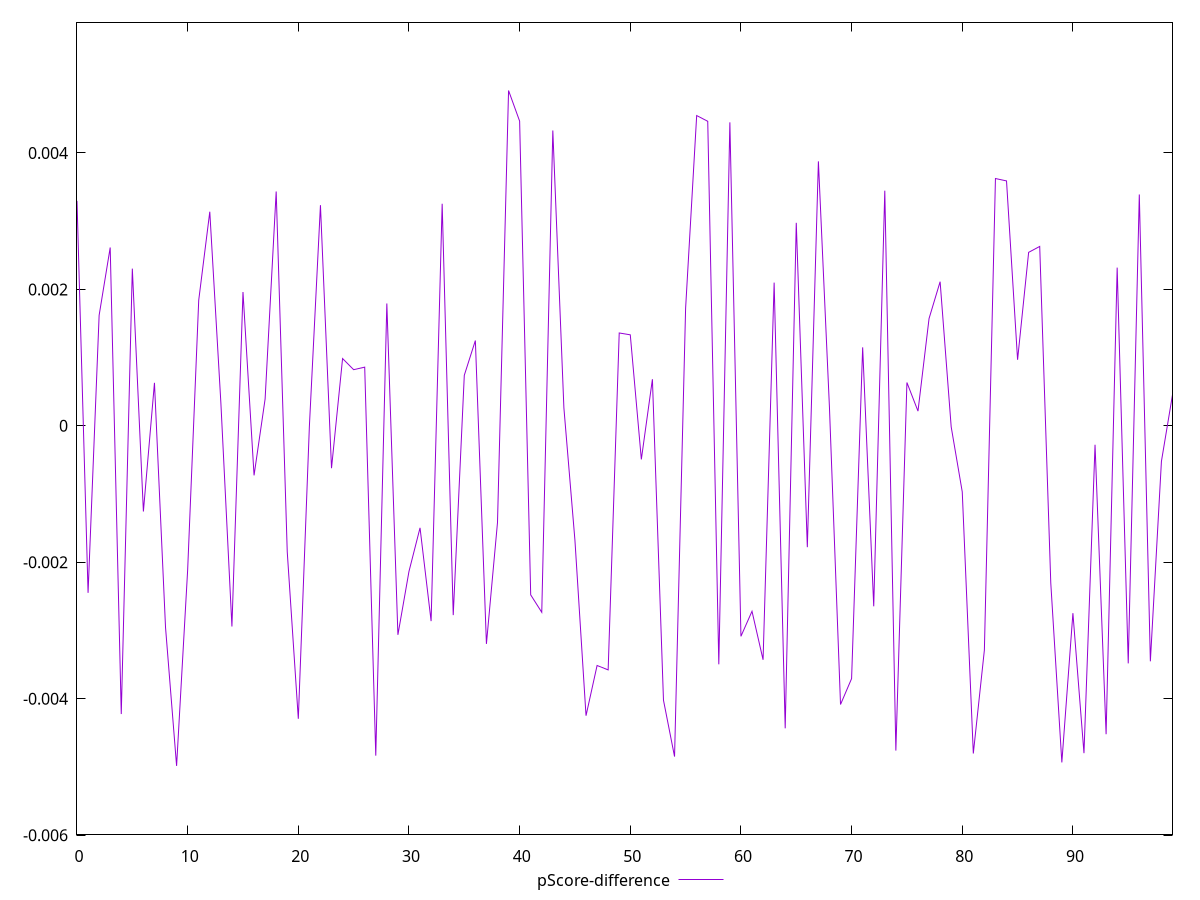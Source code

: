 reset

$pScoreDifference <<EOF
0 0.0032968401034839667
1 -0.0024477786928834844
2 0.001620028047500388
3 0.002613783835137329
4 -0.004224192823747863
5 0.0023040828081789533
6 -0.0012553591101061023
7 0.0006303226535945283
8 -0.0029541015089287193
9 -0.00498434850956142
10 -0.002110940567243591
11 0.0018408614441983717
12 0.0031381140093378335
13 0.0003403553168654927
14 -0.0029409574728084253
15 0.00196106543336938
16 -0.0007261477083553153
17 0.0003936543557337968
18 0.0034351303891290152
19 -0.001848089625577365
20 -0.0042937027579158515
21 -0.000007716473388375
22 0.003234738493913203
23 -0.0006208425372411508
24 0.0009864941503079372
25 0.0008231295740195876
26 0.000860380984281206
27 -0.0048345786037117255
28 0.0017937254176166872
29 -0.0030632174612118535
30 -0.0021339320955653385
31 -0.0014951440220786205
32 -0.0028622990441588003
33 0.003255570597868629
34 -0.0027746738472319565
35 0.0007408845570809897
36 0.0012501631236906396
37 -0.0031960015137195708
38 -0.0014171355765789512
39 0.004914637662840504
40 0.004465965061253074
41 -0.0024773849379465807
42 -0.002732965056135628
43 0.004329106020289797
44 0.00026375959350943834
45 -0.0016810246112447524
46 -0.004248458871088379
47 -0.0035126394285048823
48 -0.0035773916680187368
49 0.0013611290237287577
50 0.0013340789831458588
51 -0.0004917296637153568
52 0.0006829627734453725
53 -0.004021307445845612
54 -0.00484781932980527
55 0.0017246388300066195
56 0.004547848528438259
57 0.004463127352352214
58 -0.003495057030077686
59 0.004447819545475018
60 -0.0030851759573110593
61 -0.002717887598237767
62 -0.0034286673909090792
63 0.0020994720116719323
64 -0.004433580817609362
65 0.00297589301767065
66 -0.001778935902521539
67 0.003876543787914799
68 0.0002651927221960504
69 -0.004084215299810068
70 -0.003704816666338706
71 0.0011506661186657663
72 -0.002645464389852359
73 0.003446606955643472
74 -0.004759951143288421
75 0.0006348831806697319
76 0.0002156497406797797
77 0.0015729588701757224
78 0.002112798101564395
79 -0.000014744360866791872
80 -0.0009679278200537267
81 -0.004802299599802495
82 -0.0032864314007724493
83 0.0036249074888895505
84 0.003589784130564211
85 0.0009680021364837366
86 0.0025429989772223216
87 0.0026295351473577533
88 -0.002303007816128133
89 -0.004933193539184533
90 -0.002746083450425818
91 -0.004797739985339944
92 -0.00027685325223492097
93 -0.0045199451367258225
94 0.0023191997741246473
95 -0.0034813261594212053
96 0.0033909845200899014
97 -0.0034514926920536926
98 -0.0005199314056784088
99 0.0004550767832330882
EOF

set key outside below
set xrange [0:99]
set yrange [-0.00598434850956142:0.005914637662840504]
set trange [-0.00598434850956142:0.005914637662840504]
set terminal svg size 640, 500 enhanced background rgb 'white'
set output "reprap/first-cpu-idle/samples/pages/pScore-difference/values.svg"

plot $pScoreDifference title "pScore-difference" with line

reset
